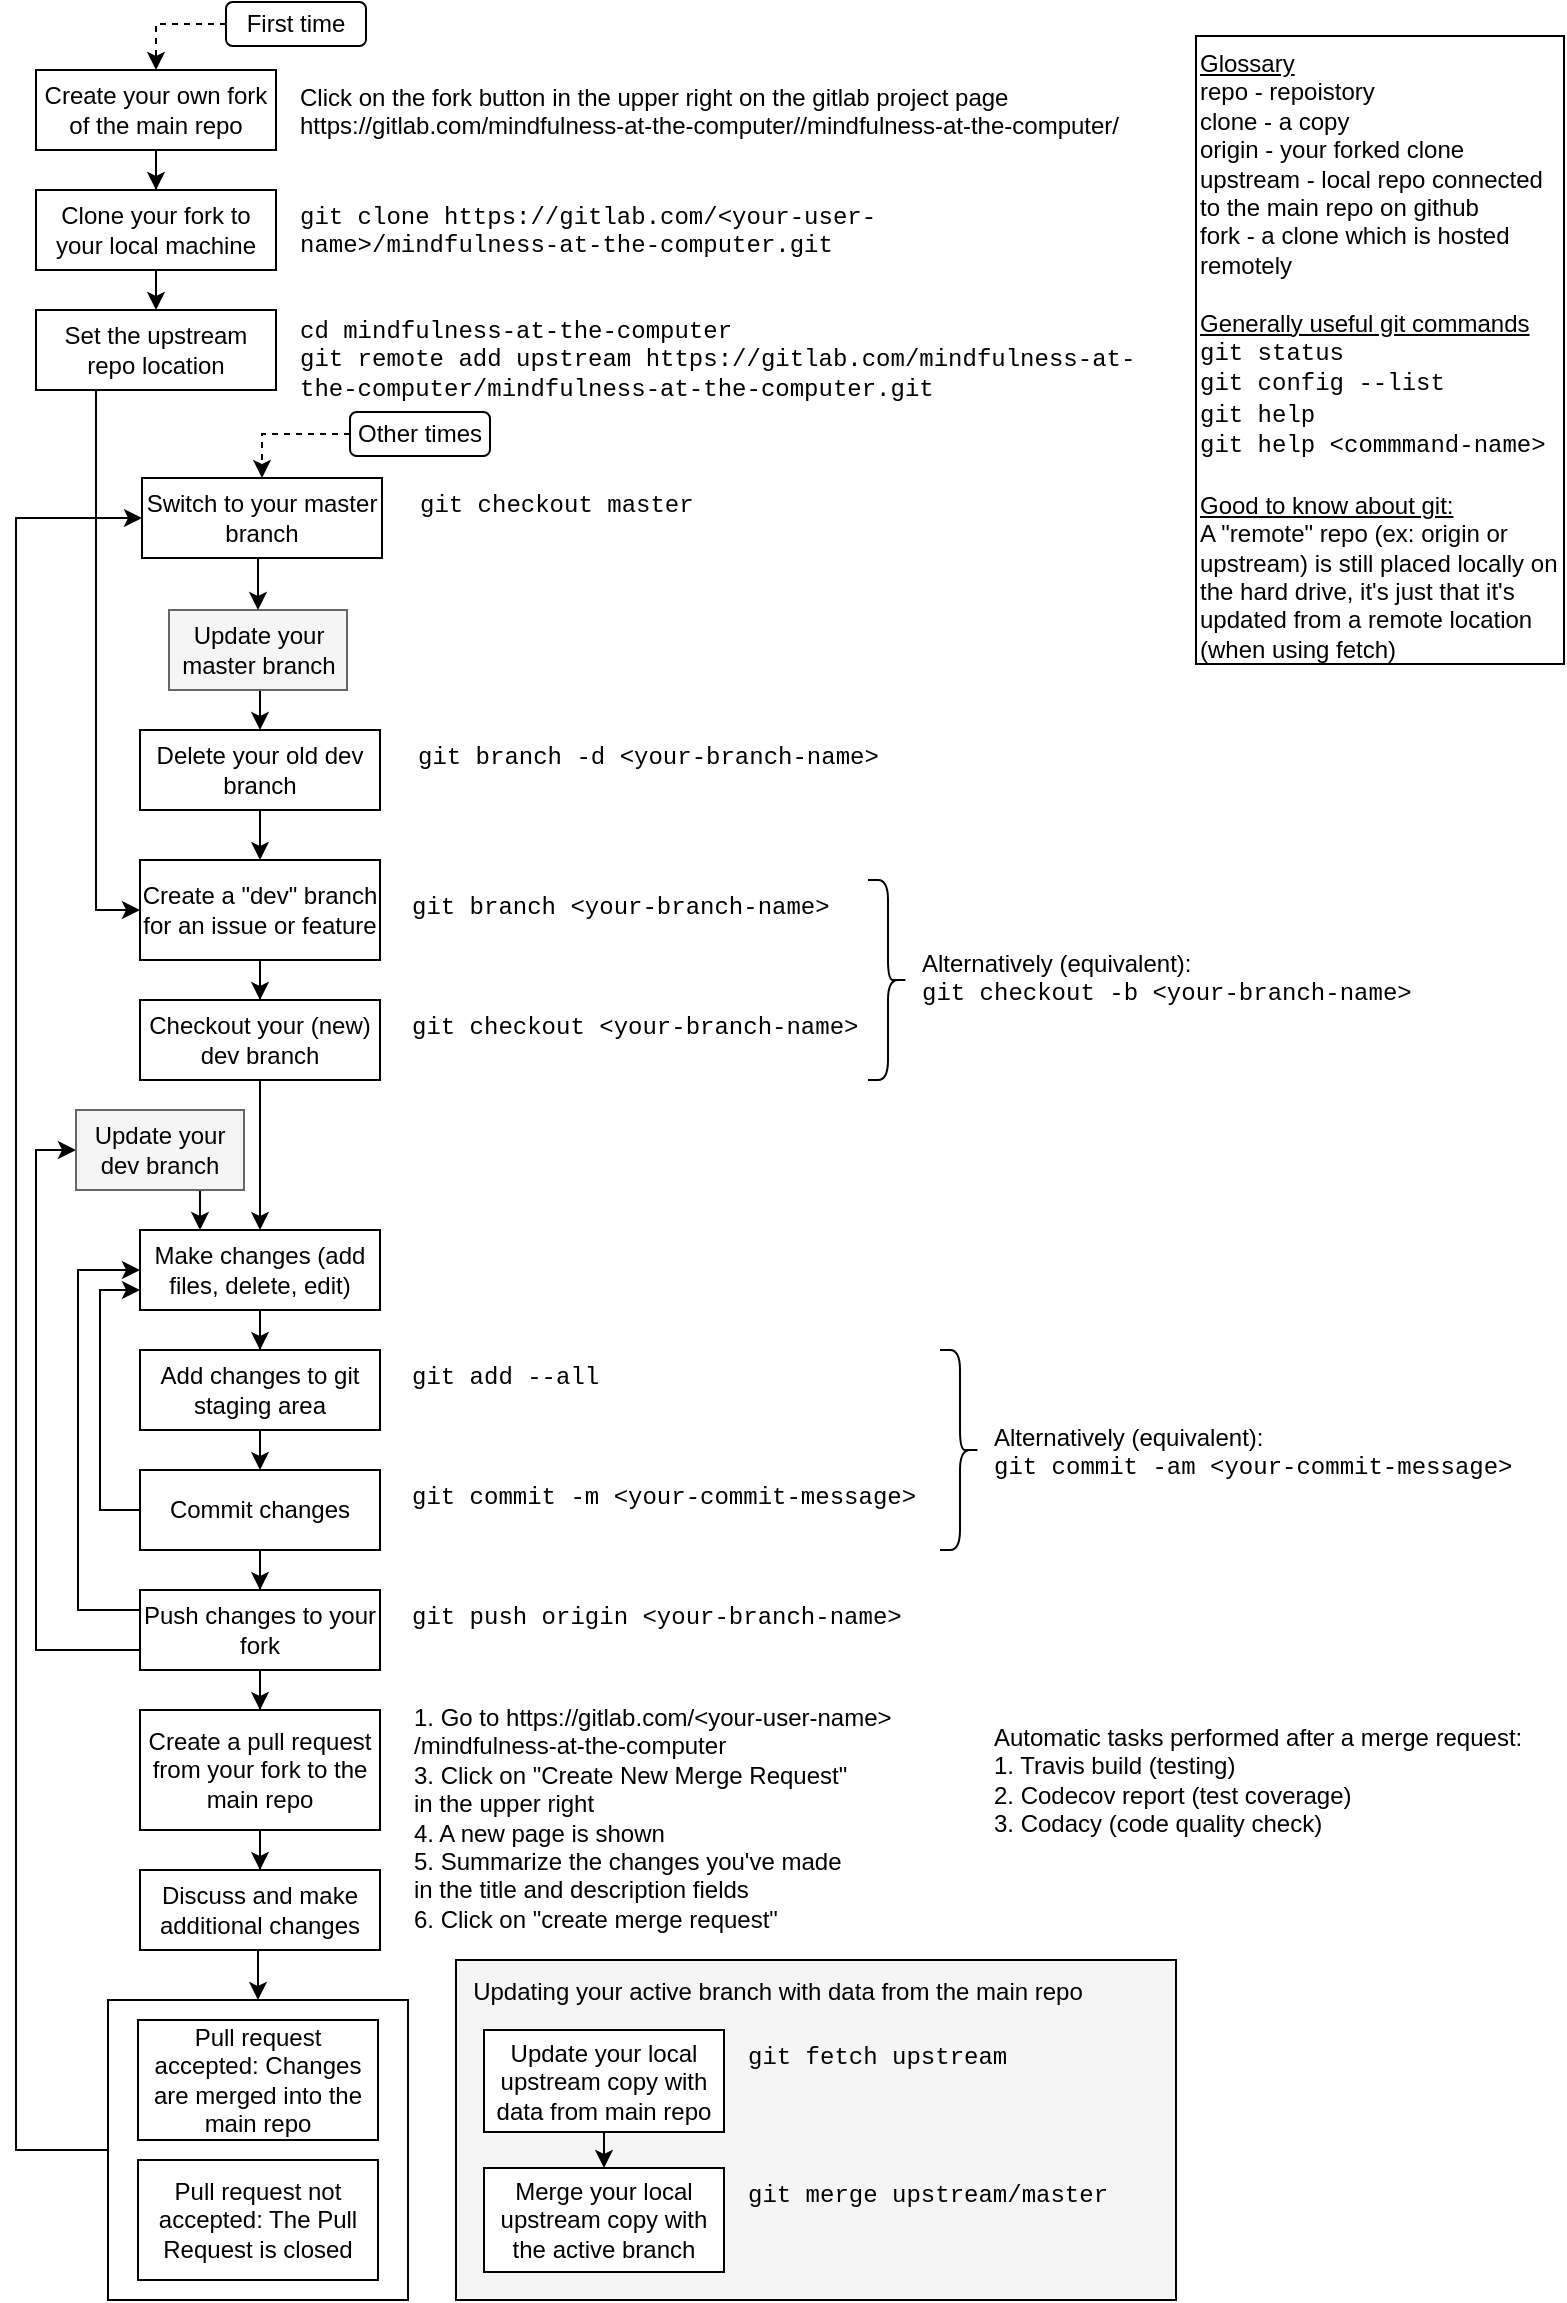 <mxfile version="14.6.13" type="device"><diagram id="d92d4ecd-c480-a82e-572f-76018b5b9f6b" name="Page-1"><mxGraphModel dx="1102" dy="830" grid="1" gridSize="10" guides="1" tooltips="1" connect="1" arrows="1" fold="1" page="1" pageScale="1" pageWidth="827" pageHeight="1169" background="#ffffff" math="0" shadow="0"><root><mxCell id="0"/><mxCell id="1" parent="0"/><mxCell id="132" value="" style="rounded=0;whiteSpace=wrap;html=1;strokeColor=#000000;fillColor=#f5f5f5;fontFamily=Helvetica;fontSize=12;align=center;" parent="1" vertex="1"><mxGeometry x="260" y="979" width="360" height="170" as="geometry"/></mxCell><mxCell id="109" style="edgeStyle=orthogonalEdgeStyle;rounded=0;html=1;exitX=0;exitY=0.5;jettySize=auto;orthogonalLoop=1;fontFamily=Helvetica;fontSize=12;entryX=0;entryY=0.5;" parent="1" source="65" target="114" edge="1"><mxGeometry relative="1" as="geometry"><Array as="points"><mxPoint x="40" y="1074"/><mxPoint x="40" y="258"/></Array><mxPoint x="150" y="247" as="targetPoint"/></mxGeometry></mxCell><mxCell id="65" value="" style="rounded=0;whiteSpace=wrap;html=1;fontFamily=Helvetica;align=left;" parent="1" vertex="1"><mxGeometry x="86" y="999" width="150" height="150" as="geometry"/></mxCell><mxCell id="4" value="" style="edgeStyle=orthogonalEdgeStyle;rounded=0;html=1;jettySize=auto;orthogonalLoop=1;" parent="1" source="2" target="3" edge="1"><mxGeometry relative="1" as="geometry"/></mxCell><mxCell id="2" value="Create your own fork of the main repo&lt;br&gt;" style="rounded=0;whiteSpace=wrap;html=1;" parent="1" vertex="1"><mxGeometry x="50" y="34" width="120" height="40" as="geometry"/></mxCell><mxCell id="21" style="edgeStyle=orthogonalEdgeStyle;rounded=0;html=1;exitX=0.5;exitY=1;entryX=0.5;entryY=0;jettySize=auto;orthogonalLoop=1;" parent="1" source="3" target="9" edge="1"><mxGeometry relative="1" as="geometry"/></mxCell><mxCell id="3" value="Clone your fork to your local machine" style="rounded=0;whiteSpace=wrap;html=1;" parent="1" vertex="1"><mxGeometry x="50" y="94" width="120" height="40" as="geometry"/></mxCell><mxCell id="47" value="" style="edgeStyle=orthogonalEdgeStyle;rounded=0;html=1;jettySize=auto;orthogonalLoop=1;fontFamily=Courier New;" parent="1" source="38" target="46" edge="1"><mxGeometry relative="1" as="geometry"/></mxCell><mxCell id="38" value="Create a &quot;dev&quot;&lt;span&gt;&amp;nbsp;branch for an issue or feature&lt;/span&gt;" style="rounded=0;whiteSpace=wrap;html=1;" parent="1" vertex="1"><mxGeometry x="102" y="429" width="120" height="50" as="geometry"/></mxCell><mxCell id="149" style="edgeStyle=orthogonalEdgeStyle;rounded=0;html=1;exitX=0.5;exitY=1;entryX=0.5;entryY=0;jettySize=auto;orthogonalLoop=1;fontFamily=Helvetica;fontSize=12;" parent="1" source="46" target="7" edge="1"><mxGeometry relative="1" as="geometry"/></mxCell><mxCell id="46" value="Checkout your (new) dev branch" style="rounded=0;whiteSpace=wrap;html=1;" parent="1" vertex="1"><mxGeometry x="102" y="499" width="120" height="40" as="geometry"/></mxCell><mxCell id="52" value="" style="edgeStyle=orthogonalEdgeStyle;rounded=0;html=1;jettySize=auto;orthogonalLoop=1;fontFamily=Courier New;" parent="1" source="7" target="51" edge="1"><mxGeometry relative="1" as="geometry"/></mxCell><mxCell id="7" value="Make changes (add files, delete, edit)" style="rounded=0;whiteSpace=wrap;html=1;" parent="1" vertex="1"><mxGeometry x="102" y="614" width="120" height="40" as="geometry"/></mxCell><mxCell id="53" style="edgeStyle=orthogonalEdgeStyle;rounded=0;html=1;exitX=0.5;exitY=1;entryX=0.5;entryY=0;jettySize=auto;orthogonalLoop=1;fontFamily=Courier New;" parent="1" source="51" target="14" edge="1"><mxGeometry relative="1" as="geometry"/></mxCell><mxCell id="51" value="Add changes to git staging area" style="rounded=0;whiteSpace=wrap;html=1;" parent="1" vertex="1"><mxGeometry x="102" y="674" width="120" height="40" as="geometry"/></mxCell><mxCell id="18" value="" style="edgeStyle=orthogonalEdgeStyle;rounded=0;html=1;jettySize=auto;orthogonalLoop=1;" parent="1" source="14" target="17" edge="1"><mxGeometry relative="1" as="geometry"/></mxCell><mxCell id="92" style="edgeStyle=orthogonalEdgeStyle;rounded=0;html=1;exitX=0;exitY=0.5;entryX=0;entryY=0.75;jettySize=auto;orthogonalLoop=1;fontFamily=Helvetica;" parent="1" source="14" target="7" edge="1"><mxGeometry relative="1" as="geometry"/></mxCell><mxCell id="14" value="Commit changes" style="rounded=0;whiteSpace=wrap;html=1;" parent="1" vertex="1"><mxGeometry x="102" y="734" width="120" height="40" as="geometry"/></mxCell><mxCell id="20" value="" style="edgeStyle=orthogonalEdgeStyle;rounded=0;html=1;jettySize=auto;orthogonalLoop=1;" parent="1" source="17" target="19" edge="1"><mxGeometry relative="1" as="geometry"/></mxCell><mxCell id="129" style="edgeStyle=orthogonalEdgeStyle;rounded=0;html=1;exitX=0;exitY=0.25;entryX=0;entryY=0.5;jettySize=auto;orthogonalLoop=1;fontFamily=Helvetica;fontSize=12;" parent="1" source="17" target="7" edge="1"><mxGeometry relative="1" as="geometry"><Array as="points"><mxPoint x="71" y="804"/><mxPoint x="71" y="634"/></Array></mxGeometry></mxCell><mxCell id="142" style="edgeStyle=orthogonalEdgeStyle;rounded=0;html=1;exitX=0;exitY=0.75;entryX=0;entryY=0.5;jettySize=auto;orthogonalLoop=1;fontFamily=Helvetica;fontSize=12;" parent="1" source="17" target="139" edge="1"><mxGeometry relative="1" as="geometry"><Array as="points"><mxPoint x="50" y="824"/><mxPoint x="50" y="574"/></Array></mxGeometry></mxCell><mxCell id="17" value="Push changes to your fork" style="rounded=0;whiteSpace=wrap;html=1;" parent="1" vertex="1"><mxGeometry x="102" y="794" width="120" height="40" as="geometry"/></mxCell><mxCell id="24" value="" style="edgeStyle=orthogonalEdgeStyle;rounded=0;html=1;jettySize=auto;orthogonalLoop=1;" parent="1" source="19" target="23" edge="1"><mxGeometry relative="1" as="geometry"/></mxCell><mxCell id="19" value="Create a pull request from your fork to the main repo" style="rounded=0;whiteSpace=wrap;html=1;" parent="1" vertex="1"><mxGeometry x="102" y="854" width="120" height="60" as="geometry"/></mxCell><mxCell id="143" style="edgeStyle=orthogonalEdgeStyle;rounded=0;html=1;exitX=0.5;exitY=1;entryX=0.5;entryY=0;jettySize=auto;orthogonalLoop=1;fontFamily=Helvetica;fontSize=12;" parent="1" source="23" target="65" edge="1"><mxGeometry relative="1" as="geometry"/></mxCell><mxCell id="23" value="Discuss and make additional changes" style="rounded=0;whiteSpace=wrap;html=1;" parent="1" vertex="1"><mxGeometry x="102" y="934" width="120" height="40" as="geometry"/></mxCell><mxCell id="63" value="Pull request not accepted: The Pull Request is closed" style="rounded=0;whiteSpace=wrap;html=1;" parent="1" vertex="1"><mxGeometry x="101" y="1079" width="120" height="60" as="geometry"/></mxCell><mxCell id="60" value="Pull request accepted: Changes are merged into the main repo" style="rounded=0;whiteSpace=wrap;html=1;" parent="1" vertex="1"><mxGeometry x="101" y="1009" width="120" height="60" as="geometry"/></mxCell><mxCell id="148" style="edgeStyle=orthogonalEdgeStyle;rounded=0;html=1;exitX=0.25;exitY=1;entryX=0;entryY=0.5;jettySize=auto;orthogonalLoop=1;fontFamily=Helvetica;fontSize=12;" parent="1" source="9" target="38" edge="1"><mxGeometry relative="1" as="geometry"><Array as="points"><mxPoint x="80" y="454"/></Array></mxGeometry></mxCell><mxCell id="9" value="Set the upstream repo location" style="rounded=0;whiteSpace=wrap;html=1;" parent="1" vertex="1"><mxGeometry x="50" y="154" width="120" height="40" as="geometry"/></mxCell><mxCell id="11" value="&lt;div style=&quot;text-align: left&quot;&gt;&lt;span&gt;&lt;u&gt;Glossary&lt;/u&gt;&lt;/span&gt;&lt;/div&gt;&lt;div style=&quot;text-align: left&quot;&gt;&lt;span&gt;repo - repoistory&lt;/span&gt;&lt;/div&gt;&lt;div&gt;clone&amp;nbsp;&lt;span&gt;-&lt;/span&gt;&lt;span&gt;&amp;nbsp;a copy&lt;/span&gt;&lt;/div&gt;&lt;div&gt;&lt;span&gt;origin - your forked clone&lt;/span&gt;&lt;/div&gt;&lt;div&gt;upstream - local repo connected to the main repo on github&lt;/div&gt;&lt;div&gt;&lt;div&gt;&lt;span&gt;fork - a &lt;/span&gt;&lt;span&gt;clone&amp;nbsp;&lt;/span&gt;&lt;span&gt;which is hosted remotely&lt;br&gt;&lt;/span&gt;&lt;span&gt;&lt;br&gt;&lt;/span&gt;&lt;u&gt;Generally useful git commands&lt;br&gt;&lt;/u&gt;&lt;font face=&quot;Courier New&quot;&gt;git status&lt;br&gt;git config --list&lt;br&gt;git help&lt;/font&gt;&lt;div&gt;&lt;font face=&quot;Courier New&quot;&gt;git help &amp;lt;commmand-name&amp;gt;&lt;br&gt;&lt;br&gt;&lt;/font&gt;&lt;u&gt;&lt;font&gt;Good to know about git:&lt;/font&gt;&lt;/u&gt;&lt;div&gt;&lt;font&gt;A &quot;remote&quot; repo (ex: origin or upstream) is still placed locally on the hard drive, it's just that it's updated from a remote location (when using fetch)&lt;/font&gt;&lt;/div&gt;&lt;/div&gt;&lt;/div&gt;&lt;/div&gt;" style="text;html=1;fillColor=none;align=left;verticalAlign=top;whiteSpace=wrap;rounded=0;strokeColor=#000000;perimeterSpacing=0;strokeWidth=1;shadow=0;glass=0;sketch=0;" parent="1" vertex="1"><mxGeometry x="630" y="17" width="184" height="314" as="geometry"/></mxCell><mxCell id="d8zWlg-oSRqqN0uGJgvr-153" style="edgeStyle=orthogonalEdgeStyle;rounded=0;orthogonalLoop=1;jettySize=auto;html=1;exitX=0.5;exitY=1;exitDx=0;exitDy=0;entryX=0.5;entryY=0;entryDx=0;entryDy=0;" edge="1" parent="1" source="95" target="98"><mxGeometry relative="1" as="geometry"/></mxCell><mxCell id="95" value="Update your master branch" style="rounded=0;whiteSpace=wrap;html=1;align=center;fillColor=#f5f5f5;strokeColor=#666666;" parent="1" vertex="1"><mxGeometry x="116.5" y="304" width="89" height="40" as="geometry"/></mxCell><mxCell id="119" style="edgeStyle=orthogonalEdgeStyle;rounded=0;html=1;exitX=0;exitY=0.5;entryX=0.5;entryY=0;jettySize=auto;orthogonalLoop=1;fontFamily=Helvetica;fontSize=12;dashed=1;" parent="1" source="29" target="2" edge="1"><mxGeometry relative="1" as="geometry"/></mxCell><mxCell id="29" value="First time" style="text;html=1;strokeColor=#000000;fillColor=none;align=center;verticalAlign=middle;whiteSpace=wrap;rounded=1;" parent="1" vertex="1"><mxGeometry x="145" width="70" height="22" as="geometry"/></mxCell><mxCell id="36" value="Click on the fork button in the upper right on the gitlab project page&lt;br&gt;https://gitlab.com/mindfulness-at-the-computer//mindfulness-at-the-computer/" style="text;html=1;strokeColor=none;fillColor=none;align=left;verticalAlign=top;whiteSpace=wrap;rounded=0;" parent="1" vertex="1"><mxGeometry x="180" y="34" width="420" height="50" as="geometry"/></mxCell><mxCell id="37" value="git branch &amp;lt;your-branch-name&amp;gt;" style="text;html=1;strokeColor=none;fillColor=none;align=left;verticalAlign=top;whiteSpace=wrap;rounded=0;fontFamily=Courier New;" parent="1" vertex="1"><mxGeometry x="236" y="439" width="220" height="25" as="geometry"/></mxCell><mxCell id="41" value="git clone https://gitlab.com/&amp;lt;your-user-name&amp;gt;/mindfulness-at-the-computer.git" style="text;html=1;strokeColor=none;fillColor=none;align=left;verticalAlign=top;whiteSpace=wrap;rounded=0;fontFamily=Courier New;" parent="1" vertex="1"><mxGeometry x="180" y="94" width="330" height="50" as="geometry"/></mxCell><mxCell id="43" value="cd mindfulness-at-the-computer&lt;br&gt;git remote add upstream https://gitlab.com/mindfulness-at-the-computer/mindfulness-at-the-computer.git" style="text;html=1;strokeColor=none;fillColor=none;align=left;verticalAlign=top;whiteSpace=wrap;rounded=0;fontFamily=Courier New;" parent="1" vertex="1"><mxGeometry x="180" y="151" width="430" height="53" as="geometry"/></mxCell><mxCell id="49" value="git checkout &amp;lt;your-branch-name&amp;gt;" style="text;html=1;strokeColor=none;fillColor=none;align=left;verticalAlign=top;whiteSpace=wrap;rounded=0;fontFamily=Courier New;" parent="1" vertex="1"><mxGeometry x="236" y="499" width="230" height="40" as="geometry"/></mxCell><mxCell id="56" value="git add --all" style="text;html=1;fontFamily=Courier New;" parent="1" vertex="1"><mxGeometry x="236" y="674" width="240" height="40" as="geometry"/></mxCell><mxCell id="57" value="git commit -m &amp;lt;your-commit-message&amp;gt;" style="text;html=1;fontFamily=Courier New;" parent="1" vertex="1"><mxGeometry x="236" y="734" width="280" height="40" as="geometry"/></mxCell><mxCell id="58" value="git push origin&amp;nbsp;&lt;span&gt;&amp;lt;your-branch-name&amp;gt;&lt;/span&gt;" style="text;html=1;fontFamily=Courier New;" parent="1" vertex="1"><mxGeometry x="236" y="794" width="280" height="60" as="geometry"/></mxCell><UserObject label="1. Go to https://gitlab.com/&amp;lt;your-user-name&amp;gt;&lt;br&gt;/mindfulness-at-the-computer&lt;br&gt;3. Click on &quot;Create New Merge Request&quot;&lt;div&gt;in the upper right&lt;/div&gt;&lt;div&gt;&lt;div&gt;4. A new page is shown&lt;/div&gt;&lt;div&gt;5. Summarize the changes you've made&lt;/div&gt;&lt;div&gt;in the title and description fields&lt;/div&gt;&lt;div&gt;6. Click on &quot;create merge request&quot;&lt;/div&gt;&lt;/div&gt;" link="https://github.com/SunyataZero/c4sg-web" id="59"><mxCell style="text;html=1;fontFamily=Helvetica;fillColor=none;strokeColor=none;" parent="1" vertex="1"><mxGeometry x="237" y="844" width="254" height="120" as="geometry"/></mxCell></UserObject><mxCell id="67" value="&lt;div&gt;&lt;span&gt;Automatic tasks performed after a merge request:&lt;/span&gt;&lt;br&gt;&lt;/div&gt;&lt;div&gt;1. Travis build (testing)&lt;/div&gt;&lt;div&gt;&lt;span&gt;2. Codecov report (test coverage)&lt;/span&gt;&lt;br&gt;&lt;/div&gt;&lt;div&gt;3. Codacy (code quality check)&lt;/div&gt;" style="text;html=1;strokeColor=none;fillColor=none;align=left;verticalAlign=top;whiteSpace=wrap;rounded=0;fontFamily=Helvetica;" parent="1" vertex="1"><mxGeometry x="527" y="854" width="270" height="80" as="geometry"/></mxCell><mxCell id="72" value="" style="shape=curlyBracket;whiteSpace=wrap;html=1;rounded=1;fontFamily=Helvetica;align=left;rotation=180;" parent="1" vertex="1"><mxGeometry x="466" y="439" width="20" height="100" as="geometry"/></mxCell><mxCell id="74" value="&lt;font face=&quot;Helvetica&quot;&gt;Alternatively (equivalent):&lt;/font&gt;&lt;br&gt;git checkout -b &amp;lt;your-branch-name&amp;gt;" style="text;html=1;strokeColor=none;fillColor=none;align=left;verticalAlign=top;whiteSpace=wrap;rounded=0;fontFamily=Courier New;" parent="1" vertex="1"><mxGeometry x="491" y="467" width="265" height="45" as="geometry"/></mxCell><mxCell id="76" value="" style="shape=curlyBracket;whiteSpace=wrap;html=1;rounded=1;fontFamily=Helvetica;align=left;rotation=180;" parent="1" vertex="1"><mxGeometry x="502" y="674" width="20" height="100" as="geometry"/></mxCell><mxCell id="77" value="&lt;div&gt;&lt;font face=&quot;Helvetica&quot;&gt;&lt;span&gt;Alternatively (equivalent):&lt;/span&gt;&lt;br&gt;&lt;/font&gt;&lt;/div&gt;git commit -am &amp;lt;your-commit-message&amp;gt;" style="text;html=1;strokeColor=none;fillColor=none;align=left;verticalAlign=top;whiteSpace=wrap;rounded=0;fontFamily=Courier New;" parent="1" vertex="1"><mxGeometry x="527" y="704" width="270" height="40" as="geometry"/></mxCell><mxCell id="d8zWlg-oSRqqN0uGJgvr-154" style="edgeStyle=orthogonalEdgeStyle;rounded=0;orthogonalLoop=1;jettySize=auto;html=1;exitX=0.5;exitY=1;exitDx=0;exitDy=0;entryX=0.5;entryY=0;entryDx=0;entryDy=0;" edge="1" parent="1" source="98" target="38"><mxGeometry relative="1" as="geometry"/></mxCell><mxCell id="98" value="Delete your old dev branch" style="rounded=0;whiteSpace=wrap;html=1;align=center;" parent="1" vertex="1"><mxGeometry x="102" y="364" width="120" height="40" as="geometry"/></mxCell><mxCell id="100" value="git branch -d &amp;lt;your-branch-name&amp;gt;" style="text;html=1;strokeColor=none;fillColor=none;align=left;verticalAlign=top;whiteSpace=wrap;rounded=0;fontFamily=Courier New;" parent="1" vertex="1"><mxGeometry x="239" y="364" width="260" height="40" as="geometry"/></mxCell><mxCell id="d8zWlg-oSRqqN0uGJgvr-152" style="edgeStyle=orthogonalEdgeStyle;rounded=0;orthogonalLoop=1;jettySize=auto;html=1;exitX=0.5;exitY=1;exitDx=0;exitDy=0;entryX=0.5;entryY=0;entryDx=0;entryDy=0;" edge="1" parent="1" source="114" target="95"><mxGeometry relative="1" as="geometry"/></mxCell><mxCell id="114" value="Switch to your master branch" style="rounded=0;whiteSpace=wrap;html=1;align=center;" parent="1" vertex="1"><mxGeometry x="103" y="238" width="120" height="40" as="geometry"/></mxCell><mxCell id="116" value="git checkout master" style="text;html=1;strokeColor=none;fillColor=none;align=left;verticalAlign=top;whiteSpace=wrap;rounded=0;fontFamily=Courier New;" parent="1" vertex="1"><mxGeometry x="240" y="238" width="159" height="40" as="geometry"/></mxCell><mxCell id="121" style="edgeStyle=orthogonalEdgeStyle;rounded=0;html=1;exitX=0;exitY=0.5;entryX=0.5;entryY=0;dashed=1;jettySize=auto;orthogonalLoop=1;fontFamily=Helvetica;fontSize=12;" parent="1" source="120" target="114" edge="1"><mxGeometry relative="1" as="geometry"/></mxCell><mxCell id="120" value="Other times" style="text;html=1;strokeColor=#000000;fillColor=none;align=center;verticalAlign=middle;whiteSpace=wrap;rounded=1;" parent="1" vertex="1"><mxGeometry x="207" y="205" width="70" height="22" as="geometry"/></mxCell><mxCell id="136" style="edgeStyle=orthogonalEdgeStyle;rounded=0;html=1;exitX=0.5;exitY=1;entryX=0.5;entryY=0;jettySize=auto;orthogonalLoop=1;fontFamily=Helvetica;fontSize=12;" parent="1" source="123" target="124" edge="1"><mxGeometry relative="1" as="geometry"/></mxCell><mxCell id="123" value="Update your local upstream copy with data from main repo" style="rounded=0;whiteSpace=wrap;html=1;align=center;" parent="1" vertex="1"><mxGeometry x="274" y="1014" width="120" height="51" as="geometry"/></mxCell><mxCell id="124" value="Merge your local upstream copy with the active branch" style="rounded=0;whiteSpace=wrap;html=1;align=center;" parent="1" vertex="1"><mxGeometry x="274" y="1083" width="120" height="52" as="geometry"/></mxCell><mxCell id="125" value="git fetch upstream" style="text;html=1;strokeColor=none;fillColor=none;align=left;verticalAlign=top;whiteSpace=wrap;rounded=0;fontFamily=Courier New;" parent="1" vertex="1"><mxGeometry x="404" y="1014" width="138" height="40" as="geometry"/></mxCell><mxCell id="126" value="git merge upstream/master" style="text;html=1;strokeColor=none;fillColor=none;align=left;verticalAlign=top;whiteSpace=wrap;rounded=0;fontFamily=Courier New;" parent="1" vertex="1"><mxGeometry x="404" y="1083" width="186" height="40" as="geometry"/></mxCell><mxCell id="146" style="edgeStyle=orthogonalEdgeStyle;rounded=0;html=1;exitX=0.75;exitY=1;entryX=0.25;entryY=0;jettySize=auto;orthogonalLoop=1;fontFamily=Helvetica;fontSize=12;" parent="1" source="139" target="7" edge="1"><mxGeometry relative="1" as="geometry"/></mxCell><mxCell id="139" value="Update your dev branch" style="rounded=0;whiteSpace=wrap;html=1;align=center;fillColor=#f5f5f5;strokeColor=#666666;" parent="1" vertex="1"><mxGeometry x="70" y="554" width="84" height="40" as="geometry"/></mxCell><mxCell id="151" value="Updating your active branch with data from the main repo" style="text;html=1;strokeColor=none;fillColor=none;align=center;verticalAlign=middle;whiteSpace=wrap;rounded=0;fontFamily=Helvetica;fontSize=12;" parent="1" vertex="1"><mxGeometry x="261" y="985" width="320" height="20" as="geometry"/></mxCell></root></mxGraphModel></diagram></mxfile>